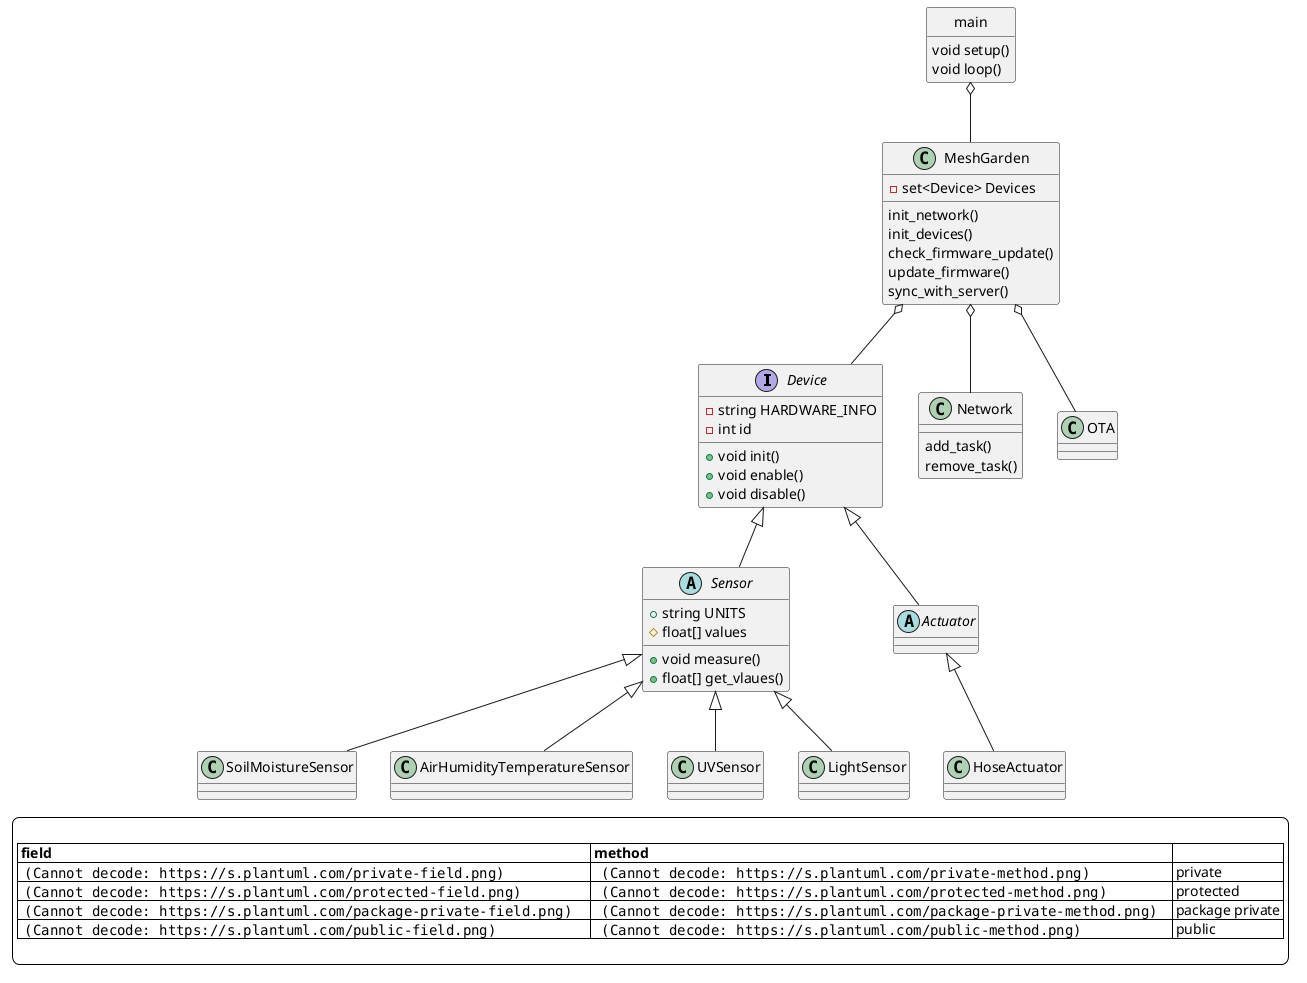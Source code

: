 @startuml

interface Device{
    - string HARDWARE_INFO
    - int id 

    + void init()
    + void enable()
    + void disable()
}

abstract Sensor{
    + string UNITS
    # float[] values

    + void measure()
    + float[] get_vlaues()
}

abstract Actuator{}

class SoilMoistureSensor{}

class AirHumidityTemperatureSensor{}

class UVSensor{}

class LightSensor{}

class HoseActuator{}

class Network{
    add_task()
    remove_task()
}

class MeshGarden{
    - set<Device> Devices
    
    init_network()
    init_devices()
    check_firmware_update()
    update_firmware()
    sync_with_server()
}

class OTA{}

class main{
    void setup()
    void loop()
}
hide main circle
hide main fields


Device <|-- Sensor
Device <|-- Actuator
Sensor <|-- SoilMoistureSensor
Sensor <|-- AirHumidityTemperatureSensor
Sensor <|-- UVSensor
Sensor <|-- LightSensor
Actuator <|-- HoseActuator

main o-- MeshGarden
MeshGarden o-- OTA
MeshGarden o-- Network
MeshGarden o-- Device



skinparam legendBackgroundColor #ffffff
legend

|= field |= method |=  |
|  <img:https://s.plantuml.com/private-field.png>     |   <img:https://s.plantuml.com/private-method.png>     | private |
|  <img:https://s.plantuml.com/protected-field.png>   |   <img:https://s.plantuml.com/protected-method.png>   | protected |
|  <img:https://s.plantuml.com/package-private-field.png>     |   <img:https://s.plantuml.com/package-private-method.png>    | package private |
|  <img:https://s.plantuml.com/public-field.png>     |   <img:https://s.plantuml.com/public-method.png>     | public |

endlegend

@enduml

